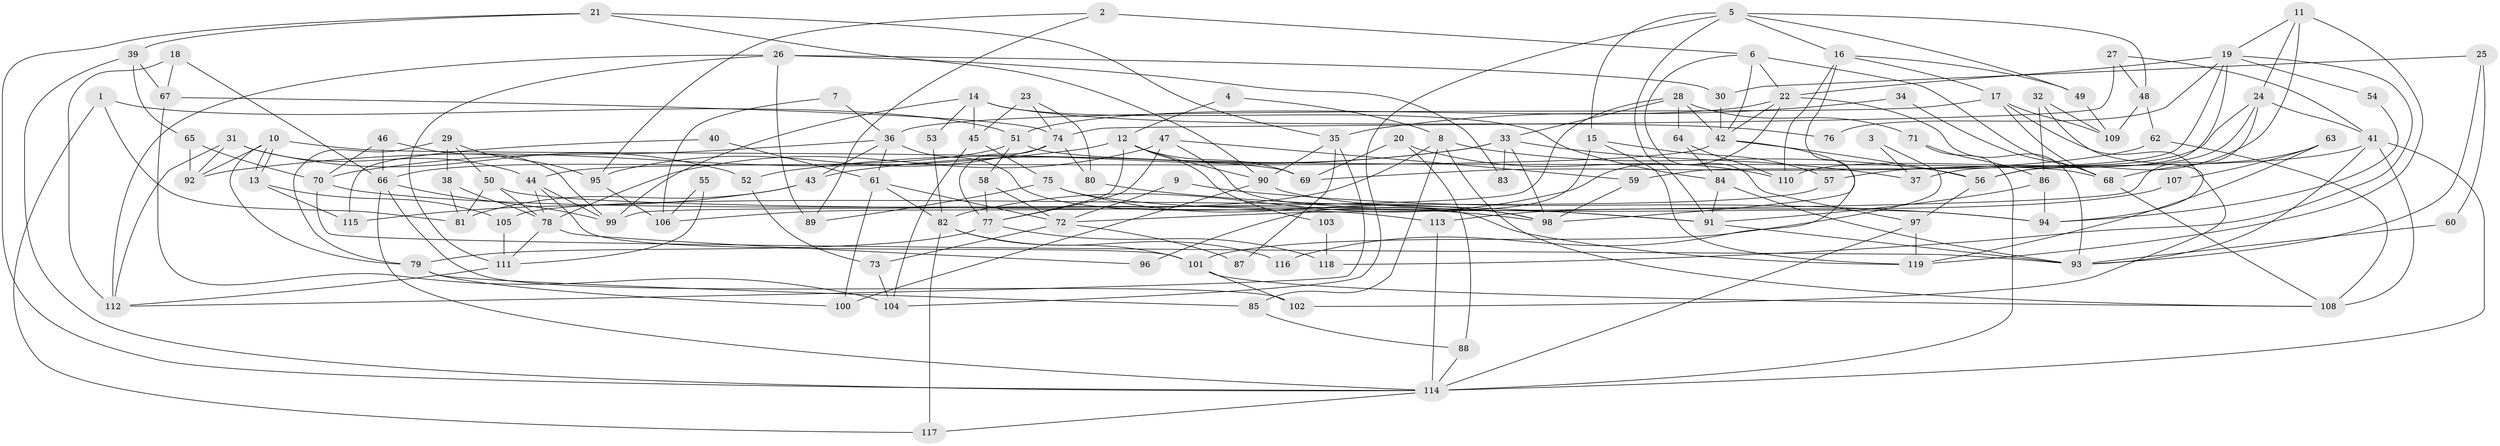 // coarse degree distribution, {3: 0.14285714285714285, 5: 0.17142857142857143, 4: 0.14285714285714285, 6: 0.14285714285714285, 2: 0.14285714285714285, 8: 0.08571428571428572, 10: 0.05714285714285714, 7: 0.05714285714285714, 16: 0.02857142857142857, 11: 0.02857142857142857}
// Generated by graph-tools (version 1.1) at 2025/55/03/04/25 21:55:11]
// undirected, 119 vertices, 238 edges
graph export_dot {
graph [start="1"]
  node [color=gray90,style=filled];
  1;
  2;
  3;
  4;
  5;
  6;
  7;
  8;
  9;
  10;
  11;
  12;
  13;
  14;
  15;
  16;
  17;
  18;
  19;
  20;
  21;
  22;
  23;
  24;
  25;
  26;
  27;
  28;
  29;
  30;
  31;
  32;
  33;
  34;
  35;
  36;
  37;
  38;
  39;
  40;
  41;
  42;
  43;
  44;
  45;
  46;
  47;
  48;
  49;
  50;
  51;
  52;
  53;
  54;
  55;
  56;
  57;
  58;
  59;
  60;
  61;
  62;
  63;
  64;
  65;
  66;
  67;
  68;
  69;
  70;
  71;
  72;
  73;
  74;
  75;
  76;
  77;
  78;
  79;
  80;
  81;
  82;
  83;
  84;
  85;
  86;
  87;
  88;
  89;
  90;
  91;
  92;
  93;
  94;
  95;
  96;
  97;
  98;
  99;
  100;
  101;
  102;
  103;
  104;
  105;
  106;
  107;
  108;
  109;
  110;
  111;
  112;
  113;
  114;
  115;
  116;
  117;
  118;
  119;
  1 -- 51;
  1 -- 117;
  1 -- 81;
  2 -- 95;
  2 -- 6;
  2 -- 89;
  3 -- 101;
  3 -- 37;
  4 -- 12;
  4 -- 8;
  5 -- 91;
  5 -- 104;
  5 -- 15;
  5 -- 16;
  5 -- 48;
  5 -- 49;
  6 -- 42;
  6 -- 22;
  6 -- 68;
  6 -- 97;
  7 -- 36;
  7 -- 106;
  8 -- 108;
  8 -- 56;
  8 -- 85;
  8 -- 106;
  9 -- 94;
  9 -- 72;
  10 -- 79;
  10 -- 13;
  10 -- 13;
  10 -- 69;
  10 -- 92;
  11 -- 56;
  11 -- 24;
  11 -- 19;
  11 -- 119;
  12 -- 69;
  12 -- 92;
  12 -- 77;
  12 -- 90;
  12 -- 103;
  13 -- 105;
  13 -- 115;
  14 -- 99;
  14 -- 84;
  14 -- 45;
  14 -- 53;
  14 -- 76;
  15 -- 119;
  15 -- 57;
  15 -- 96;
  16 -- 98;
  16 -- 17;
  16 -- 49;
  16 -- 110;
  17 -- 68;
  17 -- 36;
  17 -- 102;
  17 -- 109;
  18 -- 112;
  18 -- 67;
  18 -- 66;
  19 -- 56;
  19 -- 22;
  19 -- 54;
  19 -- 59;
  19 -- 76;
  19 -- 118;
  20 -- 110;
  20 -- 69;
  20 -- 88;
  21 -- 35;
  21 -- 114;
  21 -- 39;
  21 -- 90;
  22 -- 82;
  22 -- 42;
  22 -- 51;
  22 -- 93;
  23 -- 45;
  23 -- 80;
  23 -- 74;
  24 -- 72;
  24 -- 41;
  24 -- 37;
  24 -- 110;
  25 -- 93;
  25 -- 30;
  25 -- 60;
  26 -- 111;
  26 -- 89;
  26 -- 30;
  26 -- 83;
  26 -- 112;
  27 -- 41;
  27 -- 48;
  27 -- 74;
  28 -- 64;
  28 -- 33;
  28 -- 42;
  28 -- 71;
  28 -- 99;
  29 -- 50;
  29 -- 79;
  29 -- 38;
  29 -- 95;
  30 -- 42;
  31 -- 52;
  31 -- 44;
  31 -- 92;
  31 -- 112;
  32 -- 86;
  32 -- 109;
  32 -- 94;
  33 -- 43;
  33 -- 98;
  33 -- 37;
  33 -- 52;
  33 -- 83;
  34 -- 35;
  34 -- 68;
  35 -- 90;
  35 -- 112;
  35 -- 87;
  36 -- 70;
  36 -- 43;
  36 -- 61;
  36 -- 119;
  38 -- 78;
  38 -- 81;
  39 -- 114;
  39 -- 65;
  39 -- 67;
  40 -- 61;
  40 -- 115;
  41 -- 108;
  41 -- 114;
  41 -- 57;
  41 -- 93;
  42 -- 44;
  42 -- 56;
  42 -- 116;
  43 -- 81;
  43 -- 115;
  44 -- 99;
  44 -- 78;
  44 -- 101;
  45 -- 75;
  45 -- 104;
  46 -- 70;
  46 -- 99;
  46 -- 66;
  47 -- 98;
  47 -- 77;
  47 -- 59;
  47 -- 78;
  48 -- 109;
  48 -- 62;
  49 -- 109;
  50 -- 78;
  50 -- 81;
  50 -- 113;
  51 -- 66;
  51 -- 58;
  51 -- 68;
  52 -- 73;
  53 -- 82;
  54 -- 94;
  55 -- 106;
  55 -- 111;
  56 -- 97;
  57 -- 105;
  58 -- 77;
  58 -- 72;
  59 -- 98;
  60 -- 93;
  61 -- 100;
  61 -- 72;
  61 -- 82;
  62 -- 108;
  62 -- 69;
  63 -- 68;
  63 -- 119;
  63 -- 107;
  64 -- 84;
  64 -- 110;
  65 -- 92;
  65 -- 70;
  66 -- 99;
  66 -- 102;
  66 -- 114;
  67 -- 74;
  67 -- 104;
  68 -- 108;
  70 -- 93;
  70 -- 98;
  71 -- 114;
  71 -- 86;
  72 -- 73;
  72 -- 87;
  73 -- 104;
  74 -- 77;
  74 -- 80;
  74 -- 95;
  75 -- 91;
  75 -- 98;
  75 -- 89;
  77 -- 79;
  77 -- 118;
  78 -- 96;
  78 -- 111;
  79 -- 85;
  79 -- 100;
  80 -- 91;
  82 -- 101;
  82 -- 116;
  82 -- 117;
  84 -- 93;
  84 -- 91;
  85 -- 88;
  86 -- 94;
  86 -- 91;
  88 -- 114;
  90 -- 94;
  90 -- 100;
  91 -- 93;
  95 -- 106;
  97 -- 119;
  97 -- 114;
  101 -- 102;
  101 -- 108;
  103 -- 118;
  105 -- 111;
  107 -- 113;
  111 -- 112;
  113 -- 114;
  114 -- 117;
}

